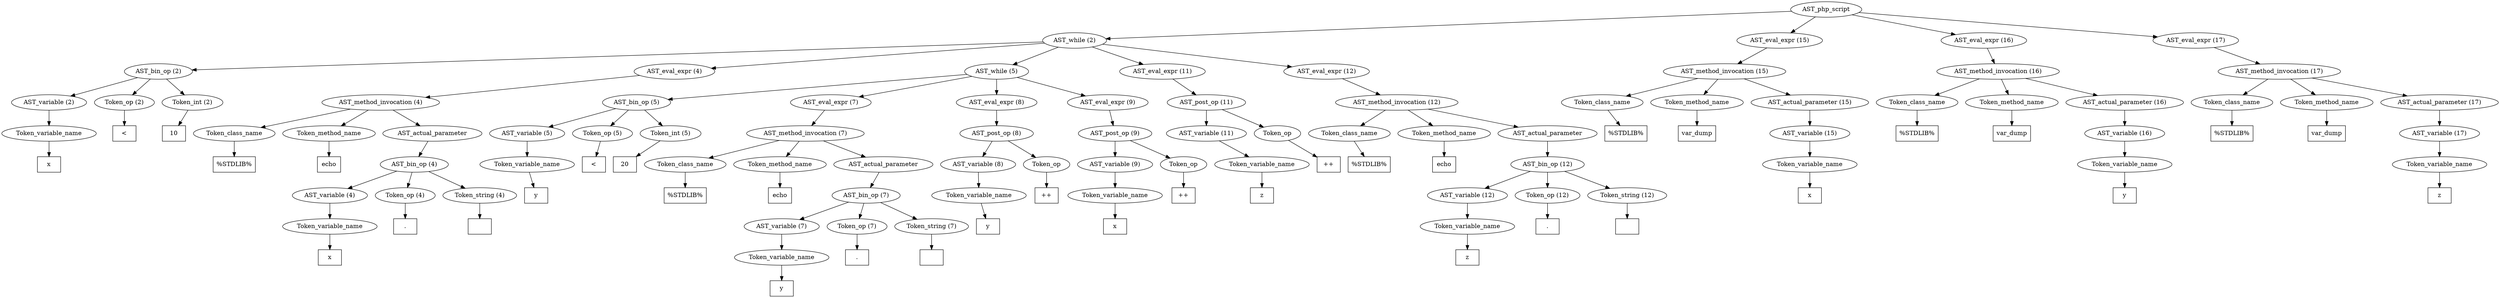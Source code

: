 /*
 * AST in dot format generated by phc -- the PHP compiler
 */

digraph AST {
node_0 [label="AST_php_script"];
node_1 [label="AST_while (2)"];
node_2 [label="AST_bin_op (2)"];
node_3 [label="AST_variable (2)"];
node_4 [label="Token_variable_name"];
node_5 [label="x", shape=box]
node_4 -> node_5;
node_3 -> node_4;
node_6 [label="Token_op (2)"];
node_7 [label="<", shape=box]
node_6 -> node_7;
node_8 [label="Token_int (2)"];
node_9 [label="10", shape=box]
node_8 -> node_9;
node_2 -> node_8;
node_2 -> node_6;
node_2 -> node_3;
node_10 [label="AST_eval_expr (4)"];
node_11 [label="AST_method_invocation (4)"];
node_12 [label="Token_class_name"];
node_13 [label="%STDLIB%", shape=box]
node_12 -> node_13;
node_14 [label="Token_method_name"];
node_15 [label="echo", shape=box]
node_14 -> node_15;
node_16 [label="AST_actual_parameter"];
node_17 [label="AST_bin_op (4)"];
node_18 [label="AST_variable (4)"];
node_19 [label="Token_variable_name"];
node_20 [label="x", shape=box]
node_19 -> node_20;
node_18 -> node_19;
node_21 [label="Token_op (4)"];
node_22 [label=".", shape=box]
node_21 -> node_22;
node_23 [label="Token_string (4)"];
node_24 [label="", shape=box]
node_23 -> node_24;
node_17 -> node_23;
node_17 -> node_21;
node_17 -> node_18;
node_16 -> node_17;
node_11 -> node_16;
node_11 -> node_14;
node_11 -> node_12;
node_10 -> node_11;
node_25 [label="AST_while (5)"];
node_26 [label="AST_bin_op (5)"];
node_27 [label="AST_variable (5)"];
node_28 [label="Token_variable_name"];
node_29 [label="y", shape=box]
node_28 -> node_29;
node_27 -> node_28;
node_30 [label="Token_op (5)"];
node_31 [label="<", shape=box]
node_30 -> node_31;
node_32 [label="Token_int (5)"];
node_33 [label="20", shape=box]
node_32 -> node_33;
node_26 -> node_32;
node_26 -> node_30;
node_26 -> node_27;
node_34 [label="AST_eval_expr (7)"];
node_35 [label="AST_method_invocation (7)"];
node_36 [label="Token_class_name"];
node_37 [label="%STDLIB%", shape=box]
node_36 -> node_37;
node_38 [label="Token_method_name"];
node_39 [label="echo", shape=box]
node_38 -> node_39;
node_40 [label="AST_actual_parameter"];
node_41 [label="AST_bin_op (7)"];
node_42 [label="AST_variable (7)"];
node_43 [label="Token_variable_name"];
node_44 [label="y", shape=box]
node_43 -> node_44;
node_42 -> node_43;
node_45 [label="Token_op (7)"];
node_46 [label=".", shape=box]
node_45 -> node_46;
node_47 [label="Token_string (7)"];
node_48 [label="", shape=box]
node_47 -> node_48;
node_41 -> node_47;
node_41 -> node_45;
node_41 -> node_42;
node_40 -> node_41;
node_35 -> node_40;
node_35 -> node_38;
node_35 -> node_36;
node_34 -> node_35;
node_49 [label="AST_eval_expr (8)"];
node_50 [label="AST_post_op (8)"];
node_51 [label="AST_variable (8)"];
node_52 [label="Token_variable_name"];
node_53 [label="y", shape=box]
node_52 -> node_53;
node_51 -> node_52;
node_54 [label="Token_op"];
node_55 [label="++", shape=box]
node_54 -> node_55;
node_50 -> node_54;
node_50 -> node_51;
node_49 -> node_50;
node_56 [label="AST_eval_expr (9)"];
node_57 [label="AST_post_op (9)"];
node_58 [label="AST_variable (9)"];
node_59 [label="Token_variable_name"];
node_60 [label="x", shape=box]
node_59 -> node_60;
node_58 -> node_59;
node_61 [label="Token_op"];
node_62 [label="++", shape=box]
node_61 -> node_62;
node_57 -> node_61;
node_57 -> node_58;
node_56 -> node_57;
node_25 -> node_56;
node_25 -> node_49;
node_25 -> node_34;
node_25 -> node_26;
node_63 [label="AST_eval_expr (11)"];
node_64 [label="AST_post_op (11)"];
node_65 [label="AST_variable (11)"];
node_66 [label="Token_variable_name"];
node_67 [label="z", shape=box]
node_66 -> node_67;
node_65 -> node_66;
node_68 [label="Token_op"];
node_69 [label="++", shape=box]
node_68 -> node_69;
node_64 -> node_68;
node_64 -> node_65;
node_63 -> node_64;
node_70 [label="AST_eval_expr (12)"];
node_71 [label="AST_method_invocation (12)"];
node_72 [label="Token_class_name"];
node_73 [label="%STDLIB%", shape=box]
node_72 -> node_73;
node_74 [label="Token_method_name"];
node_75 [label="echo", shape=box]
node_74 -> node_75;
node_76 [label="AST_actual_parameter"];
node_77 [label="AST_bin_op (12)"];
node_78 [label="AST_variable (12)"];
node_79 [label="Token_variable_name"];
node_80 [label="z", shape=box]
node_79 -> node_80;
node_78 -> node_79;
node_81 [label="Token_op (12)"];
node_82 [label=".", shape=box]
node_81 -> node_82;
node_83 [label="Token_string (12)"];
node_84 [label="", shape=box]
node_83 -> node_84;
node_77 -> node_83;
node_77 -> node_81;
node_77 -> node_78;
node_76 -> node_77;
node_71 -> node_76;
node_71 -> node_74;
node_71 -> node_72;
node_70 -> node_71;
node_1 -> node_70;
node_1 -> node_63;
node_1 -> node_25;
node_1 -> node_10;
node_1 -> node_2;
node_85 [label="AST_eval_expr (15)"];
node_86 [label="AST_method_invocation (15)"];
node_87 [label="Token_class_name"];
node_88 [label="%STDLIB%", shape=box]
node_87 -> node_88;
node_89 [label="Token_method_name"];
node_90 [label="var_dump", shape=box]
node_89 -> node_90;
node_91 [label="AST_actual_parameter (15)"];
node_92 [label="AST_variable (15)"];
node_93 [label="Token_variable_name"];
node_94 [label="x", shape=box]
node_93 -> node_94;
node_92 -> node_93;
node_91 -> node_92;
node_86 -> node_91;
node_86 -> node_89;
node_86 -> node_87;
node_85 -> node_86;
node_95 [label="AST_eval_expr (16)"];
node_96 [label="AST_method_invocation (16)"];
node_97 [label="Token_class_name"];
node_98 [label="%STDLIB%", shape=box]
node_97 -> node_98;
node_99 [label="Token_method_name"];
node_100 [label="var_dump", shape=box]
node_99 -> node_100;
node_101 [label="AST_actual_parameter (16)"];
node_102 [label="AST_variable (16)"];
node_103 [label="Token_variable_name"];
node_104 [label="y", shape=box]
node_103 -> node_104;
node_102 -> node_103;
node_101 -> node_102;
node_96 -> node_101;
node_96 -> node_99;
node_96 -> node_97;
node_95 -> node_96;
node_105 [label="AST_eval_expr (17)"];
node_106 [label="AST_method_invocation (17)"];
node_107 [label="Token_class_name"];
node_108 [label="%STDLIB%", shape=box]
node_107 -> node_108;
node_109 [label="Token_method_name"];
node_110 [label="var_dump", shape=box]
node_109 -> node_110;
node_111 [label="AST_actual_parameter (17)"];
node_112 [label="AST_variable (17)"];
node_113 [label="Token_variable_name"];
node_114 [label="z", shape=box]
node_113 -> node_114;
node_112 -> node_113;
node_111 -> node_112;
node_106 -> node_111;
node_106 -> node_109;
node_106 -> node_107;
node_105 -> node_106;
node_0 -> node_105;
node_0 -> node_95;
node_0 -> node_85;
node_0 -> node_1;
}
